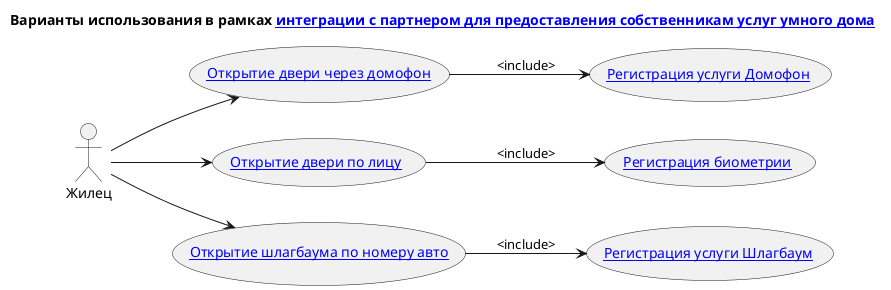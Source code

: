 @startuml

title Варианты использования в рамках [[./../context.puml интеграции с партнером для предоставления собственникам услуг умного дома]]

left to right direction

actor Жилец as Tenant

usecase "[[./UC02i1.puml Регистрация услуги Домофон]]" as UC02i1
usecase "[[./UC02.puml Открытие двери через домофон]]" as UC02
usecase "[[./UC03.puml Открытие двери по лицу]]" as UC03
usecase "[[./UC05i1.puml Регистрация услуги Шлагбаум]]" as UC05i1
usecase "[[./UC05.puml Открытие шлагбаума по номеру авто]]" as UC05
usecase "[[./UC03i1.puml Регистрация биометрии]]" as UC03i1

Tenant --> UC02
Tenant --> UC03
Tenant --> UC05

UC02 --> UC02i1: <include>
UC05 --> UC05i1: <include>
UC03 --> UC03i1: <include>

'url of UC01 is [[./uc.puml]]

@enduml